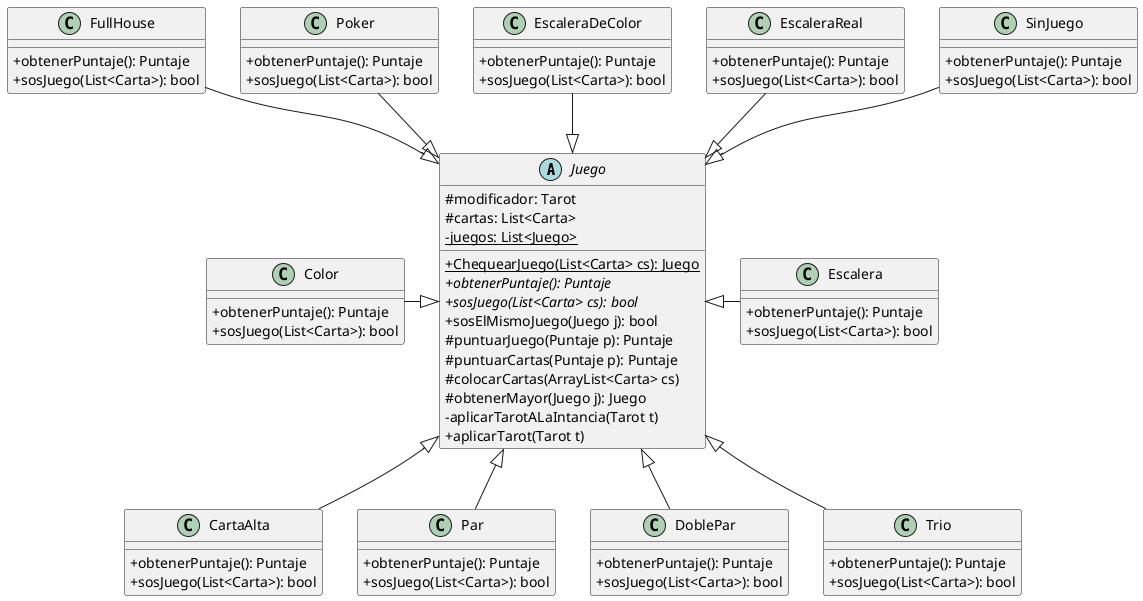 @startuml Juego
skinparam classAttributeIconSize 0

abstract Juego {
#modificador: Tarot
#cartas: List<Carta>
-{static}juegos: List<Juego>
+{static}ChequearJuego(List<Carta> cs): Juego
+{abstract}obtenerPuntaje(): Puntaje
+{abstract}sosJuego(List<Carta> cs): bool
+sosElMismoJuego(Juego j): bool
#puntuarJuego(Puntaje p): Puntaje
#puntuarCartas(Puntaje p): Puntaje
#colocarCartas(ArrayList<Carta> cs)
#obtenerMayor(Juego j): Juego
-aplicarTarotALaIntancia(Tarot t)
+aplicarTarot(Tarot t)
}

class CartaAlta {
+obtenerPuntaje(): Puntaje
+sosJuego(List<Carta>): bool
}

class Par {
+obtenerPuntaje(): Puntaje
+sosJuego(List<Carta>): bool
}

class DoblePar {
+obtenerPuntaje(): Puntaje
+sosJuego(List<Carta>): bool
}

class Trio {
+obtenerPuntaje(): Puntaje
+sosJuego(List<Carta>): bool
}

class Escalera {
+obtenerPuntaje(): Puntaje
+sosJuego(List<Carta>): bool
}

class Color {
+obtenerPuntaje(): Puntaje
+sosJuego(List<Carta>): bool
}

class FullHouse {
+obtenerPuntaje(): Puntaje
+sosJuego(List<Carta>): bool
}

class Poker {
+obtenerPuntaje(): Puntaje
+sosJuego(List<Carta>): bool
}

class EscaleraDeColor {
+obtenerPuntaje(): Puntaje
+sosJuego(List<Carta>): bool
}

class EscaleraReal  {
+obtenerPuntaje(): Puntaje
+sosJuego(List<Carta>): bool
}

class SinJuego  {
+obtenerPuntaje(): Puntaje
+sosJuego(List<Carta>): bool
}

CartaAlta -up-|> Juego
Par -up-|> Juego
DoblePar -up-|> Juego
Trio -up-|> Juego
Escalera -left-|> Juego
SinJuego --|> Juego
Color -right-|> Juego
FullHouse -down-|> Juego
Poker -down-|> Juego
EscaleraDeColor -down-|> Juego
EscaleraReal -down-|> Juego


@enduml Clases